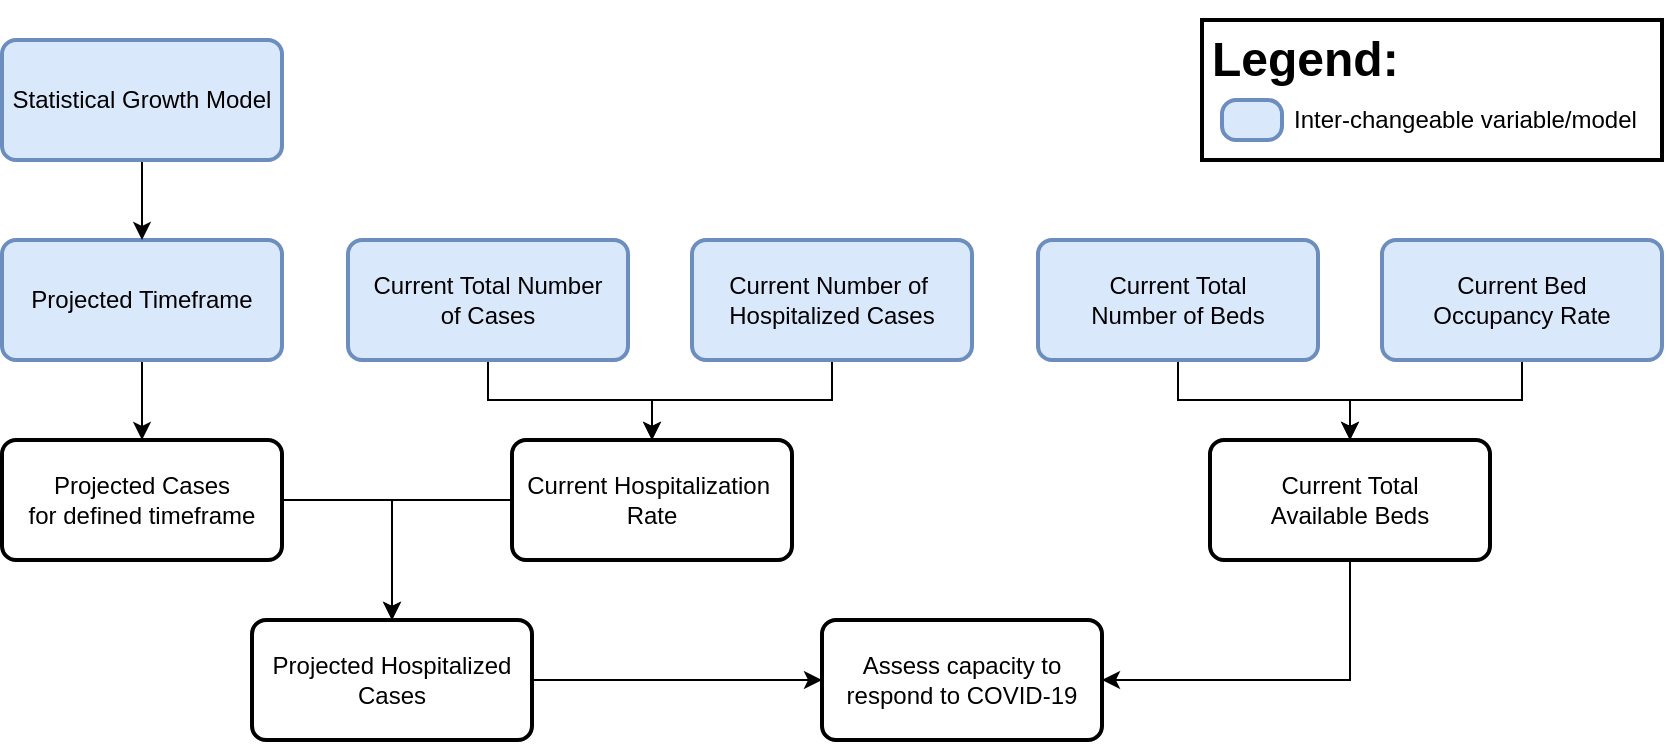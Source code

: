 <mxfile version="14.0.4" type="device"><diagram id="2qzRbxCANA7Ym9fFxbxd" name="Page-1"><mxGraphModel dx="1422" dy="762" grid="1" gridSize="10" guides="1" tooltips="1" connect="1" arrows="1" fold="1" page="1" pageScale="1" pageWidth="850" pageHeight="1100" math="0" shadow="0"><root><mxCell id="0"/><mxCell id="1" parent="0"/><mxCell id="RUdwQiIA82vjH-SXFJZY-4" value="" style="edgeStyle=orthogonalEdgeStyle;rounded=0;orthogonalLoop=1;jettySize=auto;html=1;" parent="1" source="RUdwQiIA82vjH-SXFJZY-2" target="RUdwQiIA82vjH-SXFJZY-3" edge="1"><mxGeometry relative="1" as="geometry"/></mxCell><mxCell id="RUdwQiIA82vjH-SXFJZY-2" value="Projected Timeframe" style="rounded=1;whiteSpace=wrap;html=1;absoluteArcSize=1;arcSize=14;strokeWidth=2;fillColor=#dae8fc;strokeColor=#6c8ebf;" parent="1" vertex="1"><mxGeometry x="10" y="240" width="140" height="60" as="geometry"/></mxCell><mxCell id="RUdwQiIA82vjH-SXFJZY-11" value="" style="edgeStyle=orthogonalEdgeStyle;rounded=0;orthogonalLoop=1;jettySize=auto;html=1;exitX=1;exitY=0.5;exitDx=0;exitDy=0;" parent="1" source="RUdwQiIA82vjH-SXFJZY-3" target="RUdwQiIA82vjH-SXFJZY-10" edge="1"><mxGeometry relative="1" as="geometry"/></mxCell><mxCell id="RUdwQiIA82vjH-SXFJZY-3" value="Projected Cases&lt;br&gt;for defined timeframe" style="rounded=1;whiteSpace=wrap;html=1;absoluteArcSize=1;arcSize=14;strokeWidth=2;" parent="1" vertex="1"><mxGeometry x="10" y="340" width="140" height="60" as="geometry"/></mxCell><mxCell id="RUdwQiIA82vjH-SXFJZY-8" value="" style="edgeStyle=orthogonalEdgeStyle;rounded=0;orthogonalLoop=1;jettySize=auto;html=1;" parent="1" source="RUdwQiIA82vjH-SXFJZY-5" target="RUdwQiIA82vjH-SXFJZY-7" edge="1"><mxGeometry relative="1" as="geometry"/></mxCell><mxCell id="RUdwQiIA82vjH-SXFJZY-5" value="Current Total &lt;br&gt;Number of Beds" style="rounded=1;whiteSpace=wrap;html=1;absoluteArcSize=1;arcSize=14;strokeWidth=2;fillColor=#dae8fc;strokeColor=#6c8ebf;" parent="1" vertex="1"><mxGeometry x="528" y="240" width="140" height="60" as="geometry"/></mxCell><mxCell id="RUdwQiIA82vjH-SXFJZY-9" style="edgeStyle=orthogonalEdgeStyle;rounded=0;orthogonalLoop=1;jettySize=auto;html=1;" parent="1" source="RUdwQiIA82vjH-SXFJZY-6" target="RUdwQiIA82vjH-SXFJZY-7" edge="1"><mxGeometry relative="1" as="geometry"/></mxCell><mxCell id="RUdwQiIA82vjH-SXFJZY-6" value="Current Bed &lt;br&gt;Occupancy Rate" style="rounded=1;whiteSpace=wrap;html=1;absoluteArcSize=1;arcSize=14;strokeWidth=2;fillColor=#dae8fc;strokeColor=#6c8ebf;" parent="1" vertex="1"><mxGeometry x="700" y="240" width="140" height="60" as="geometry"/></mxCell><mxCell id="a6c8iPBS0NZdgTu0HEJl-3" style="edgeStyle=orthogonalEdgeStyle;rounded=0;orthogonalLoop=1;jettySize=auto;html=1;entryX=1;entryY=0.5;entryDx=0;entryDy=0;" edge="1" parent="1" source="RUdwQiIA82vjH-SXFJZY-7" target="a6c8iPBS0NZdgTu0HEJl-1"><mxGeometry relative="1" as="geometry"><Array as="points"><mxPoint x="684" y="460"/></Array></mxGeometry></mxCell><mxCell id="RUdwQiIA82vjH-SXFJZY-7" value="Current Total&lt;br&gt;Available Beds" style="rounded=1;whiteSpace=wrap;html=1;absoluteArcSize=1;arcSize=14;strokeWidth=2;" parent="1" vertex="1"><mxGeometry x="614" y="340" width="140" height="60" as="geometry"/></mxCell><mxCell id="a6c8iPBS0NZdgTu0HEJl-2" value="" style="edgeStyle=orthogonalEdgeStyle;rounded=0;orthogonalLoop=1;jettySize=auto;html=1;" edge="1" parent="1" source="RUdwQiIA82vjH-SXFJZY-10" target="a6c8iPBS0NZdgTu0HEJl-1"><mxGeometry relative="1" as="geometry"/></mxCell><mxCell id="RUdwQiIA82vjH-SXFJZY-10" value="Projected Hospitalized Cases" style="rounded=1;whiteSpace=wrap;html=1;absoluteArcSize=1;arcSize=14;strokeWidth=2;" parent="1" vertex="1"><mxGeometry x="135" y="430" width="140" height="60" as="geometry"/></mxCell><mxCell id="RUdwQiIA82vjH-SXFJZY-15" value="" style="edgeStyle=orthogonalEdgeStyle;rounded=0;orthogonalLoop=1;jettySize=auto;html=1;" parent="1" source="RUdwQiIA82vjH-SXFJZY-12" target="RUdwQiIA82vjH-SXFJZY-14" edge="1"><mxGeometry relative="1" as="geometry"/></mxCell><mxCell id="RUdwQiIA82vjH-SXFJZY-12" value="Current Total Number&lt;br&gt;of Cases" style="rounded=1;whiteSpace=wrap;html=1;absoluteArcSize=1;arcSize=14;strokeWidth=2;fillColor=#dae8fc;strokeColor=#6c8ebf;" parent="1" vertex="1"><mxGeometry x="183" y="240" width="140" height="60" as="geometry"/></mxCell><mxCell id="RUdwQiIA82vjH-SXFJZY-16" style="edgeStyle=orthogonalEdgeStyle;rounded=0;orthogonalLoop=1;jettySize=auto;html=1;" parent="1" source="RUdwQiIA82vjH-SXFJZY-13" target="RUdwQiIA82vjH-SXFJZY-14" edge="1"><mxGeometry relative="1" as="geometry"/></mxCell><mxCell id="RUdwQiIA82vjH-SXFJZY-13" value="Current Number of&amp;nbsp;&lt;br&gt;Hospitalized Cases" style="rounded=1;whiteSpace=wrap;html=1;absoluteArcSize=1;arcSize=14;strokeWidth=2;fillColor=#dae8fc;strokeColor=#6c8ebf;" parent="1" vertex="1"><mxGeometry x="355" y="240" width="140" height="60" as="geometry"/></mxCell><mxCell id="RUdwQiIA82vjH-SXFJZY-19" style="edgeStyle=orthogonalEdgeStyle;rounded=0;orthogonalLoop=1;jettySize=auto;html=1;entryX=0.5;entryY=0;entryDx=0;entryDy=0;" parent="1" source="RUdwQiIA82vjH-SXFJZY-14" target="RUdwQiIA82vjH-SXFJZY-10" edge="1"><mxGeometry relative="1" as="geometry"><Array as="points"><mxPoint x="205" y="370"/></Array></mxGeometry></mxCell><mxCell id="RUdwQiIA82vjH-SXFJZY-14" value="Current Hospitalization&amp;nbsp;&lt;br&gt;Rate" style="rounded=1;whiteSpace=wrap;html=1;absoluteArcSize=1;arcSize=14;strokeWidth=2;" parent="1" vertex="1"><mxGeometry x="265" y="340" width="140" height="60" as="geometry"/></mxCell><mxCell id="RUdwQiIA82vjH-SXFJZY-21" value="" style="edgeStyle=orthogonalEdgeStyle;rounded=0;orthogonalLoop=1;jettySize=auto;html=1;" parent="1" source="RUdwQiIA82vjH-SXFJZY-20" target="RUdwQiIA82vjH-SXFJZY-2" edge="1"><mxGeometry relative="1" as="geometry"/></mxCell><mxCell id="RUdwQiIA82vjH-SXFJZY-20" value="Statistical Growth Model" style="rounded=1;whiteSpace=wrap;html=1;absoluteArcSize=1;arcSize=14;strokeWidth=2;fillColor=#dae8fc;strokeColor=#6c8ebf;" parent="1" vertex="1"><mxGeometry x="10" y="140" width="140" height="60" as="geometry"/></mxCell><mxCell id="RUdwQiIA82vjH-SXFJZY-23" value="&lt;h1&gt;Legend:&lt;/h1&gt;&lt;div&gt;&lt;br&gt;&lt;/div&gt;" style="text;html=1;spacing=5;spacingTop=-20;whiteSpace=wrap;overflow=hidden;rounded=0;strokeColor=#000000;strokeWidth=2;" parent="1" vertex="1"><mxGeometry x="610" y="130" width="230" height="70" as="geometry"/></mxCell><mxCell id="RUdwQiIA82vjH-SXFJZY-24" value="" style="rounded=1;whiteSpace=wrap;html=1;absoluteArcSize=1;arcSize=14;strokeWidth=2;fillColor=#dae8fc;strokeColor=#6c8ebf;" parent="1" vertex="1"><mxGeometry x="620" y="170" width="30" height="20" as="geometry"/></mxCell><mxCell id="RUdwQiIA82vjH-SXFJZY-26" value="Inter-changeable variable/model" style="text;html=1;strokeColor=none;fillColor=none;align=left;verticalAlign=middle;whiteSpace=wrap;rounded=0;" parent="1" vertex="1"><mxGeometry x="654" y="170" width="176" height="20" as="geometry"/></mxCell><mxCell id="a6c8iPBS0NZdgTu0HEJl-1" value="Assess capacity to respond to COVID-19" style="rounded=1;whiteSpace=wrap;html=1;absoluteArcSize=1;arcSize=14;strokeWidth=2;" vertex="1" parent="1"><mxGeometry x="420" y="430" width="140" height="60" as="geometry"/></mxCell></root></mxGraphModel></diagram></mxfile>